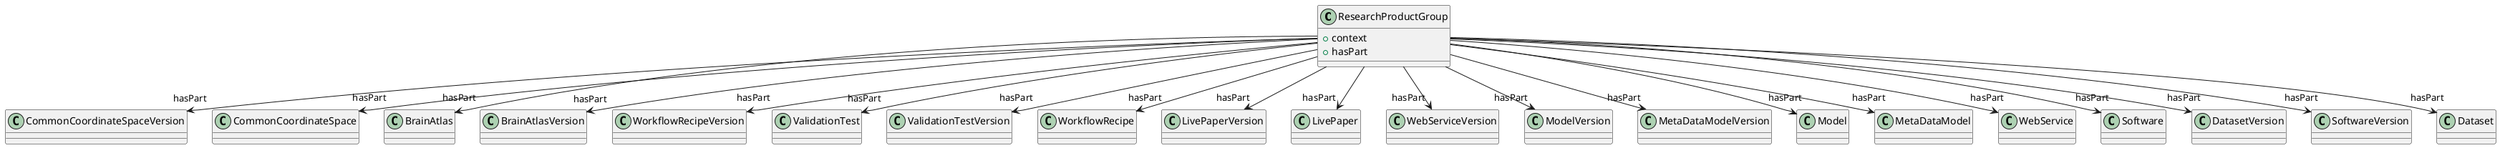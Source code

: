 @startuml
class ResearchProductGroup {
+context
+hasPart

}
ResearchProductGroup -d-> "hasPart" CommonCoordinateSpaceVersion
ResearchProductGroup -d-> "hasPart" CommonCoordinateSpace
ResearchProductGroup -d-> "hasPart" BrainAtlas
ResearchProductGroup -d-> "hasPart" BrainAtlasVersion
ResearchProductGroup -d-> "hasPart" WorkflowRecipeVersion
ResearchProductGroup -d-> "hasPart" ValidationTest
ResearchProductGroup -d-> "hasPart" ValidationTestVersion
ResearchProductGroup -d-> "hasPart" WorkflowRecipe
ResearchProductGroup -d-> "hasPart" LivePaperVersion
ResearchProductGroup -d-> "hasPart" LivePaper
ResearchProductGroup -d-> "hasPart" WebServiceVersion
ResearchProductGroup -d-> "hasPart" ModelVersion
ResearchProductGroup -d-> "hasPart" MetaDataModelVersion
ResearchProductGroup -d-> "hasPart" Model
ResearchProductGroup -d-> "hasPart" MetaDataModel
ResearchProductGroup -d-> "hasPart" WebService
ResearchProductGroup -d-> "hasPart" Software
ResearchProductGroup -d-> "hasPart" DatasetVersion
ResearchProductGroup -d-> "hasPart" SoftwareVersion
ResearchProductGroup -d-> "hasPart" Dataset

@enduml